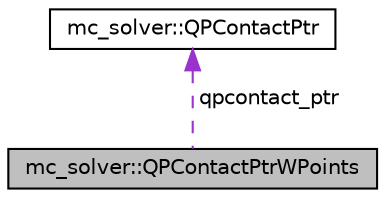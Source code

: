 digraph "mc_solver::QPContactPtrWPoints"
{
 // INTERACTIVE_SVG=YES
  edge [fontname="Helvetica",fontsize="10",labelfontname="Helvetica",labelfontsize="10"];
  node [fontname="Helvetica",fontsize="10",shape=record];
  Node1 [label="mc_solver::QPContactPtrWPoints",height=0.2,width=0.4,color="black", fillcolor="grey75", style="filled", fontcolor="black"];
  Node2 -> Node1 [dir="back",color="darkorchid3",fontsize="10",style="dashed",label=" qpcontact_ptr" ,fontname="Helvetica"];
  Node2 [label="mc_solver::QPContactPtr",height=0.2,width=0.4,color="black", fillcolor="white", style="filled",URL="$structmc__solver_1_1QPContactPtr.html"];
}
